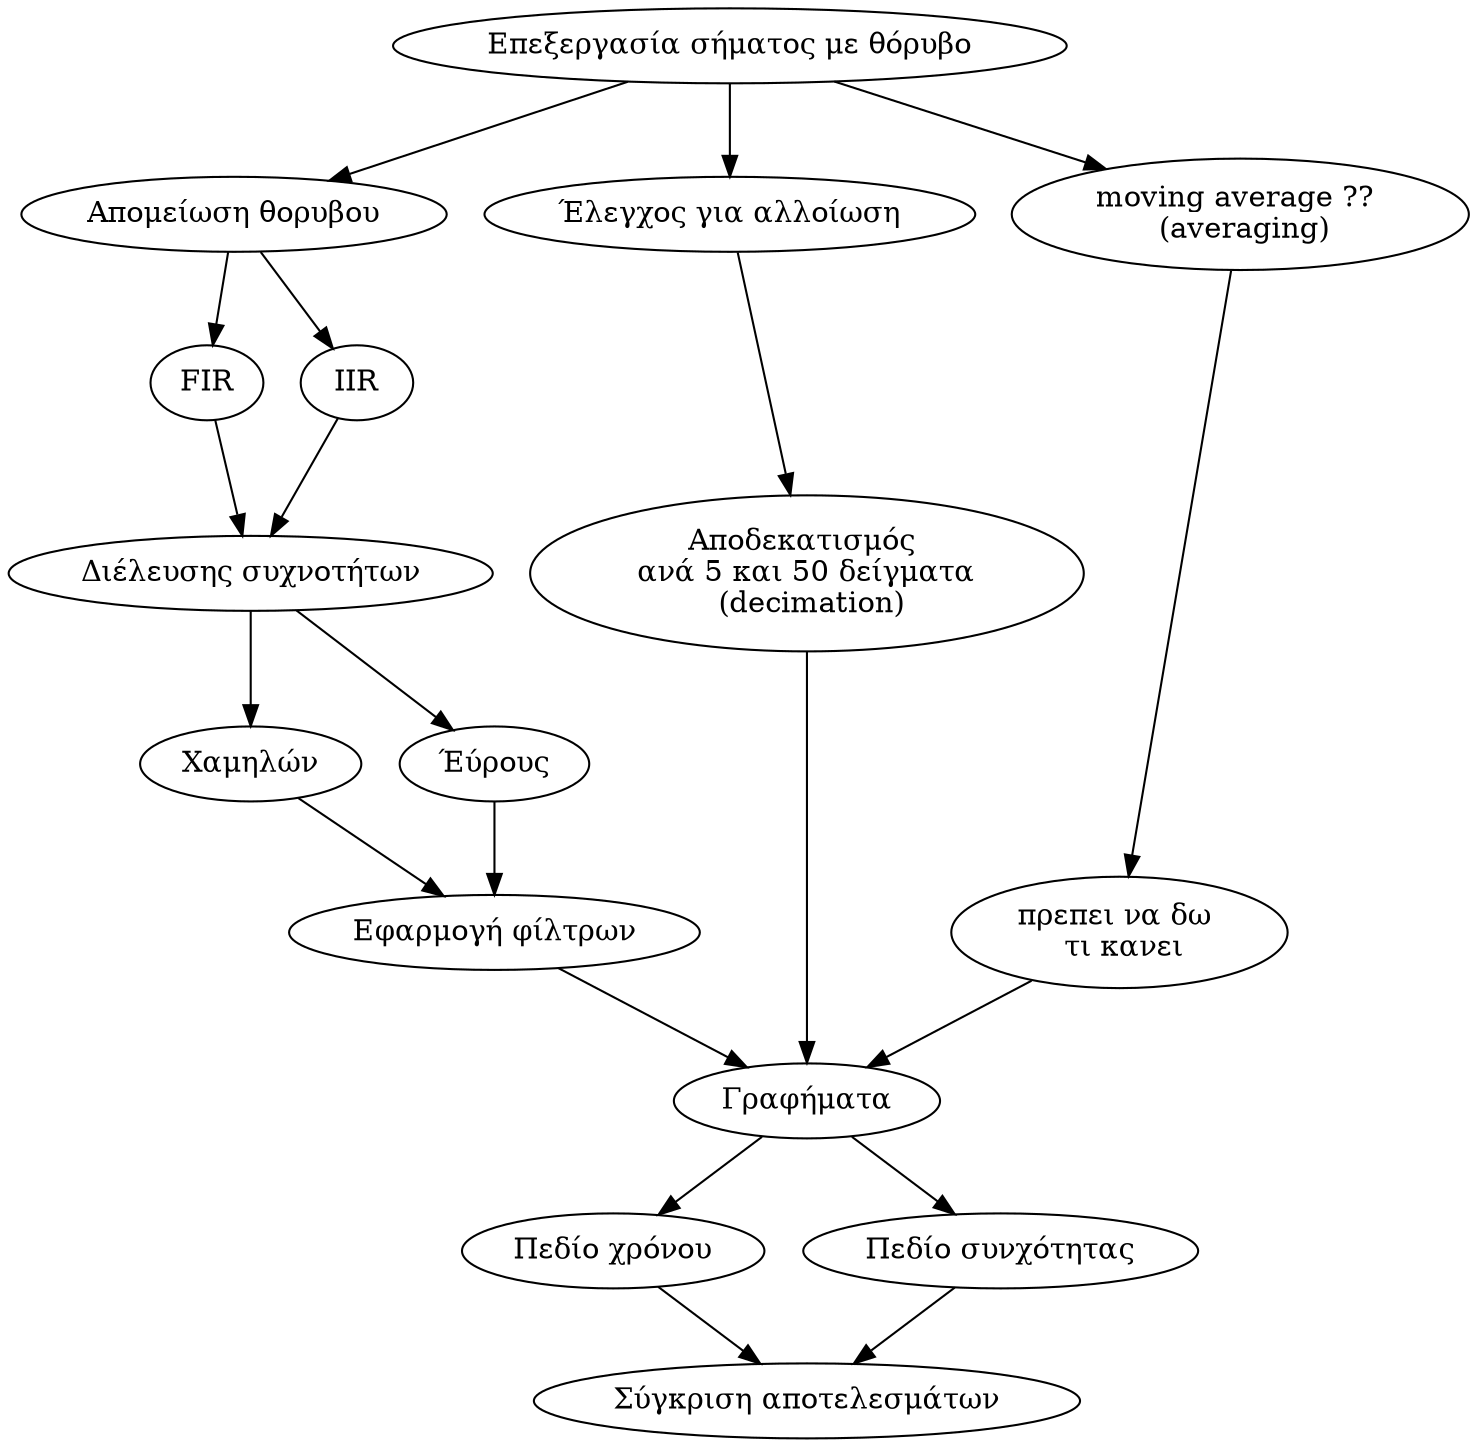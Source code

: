 digraph processing {
    "Επεξεργασία σήματος με θόρυβο" -> {
        "Απομείωση θορυβου"
        "Έλεγχος για αλλοίωση"
        "moving average ?? \n (averaging)"
    }

    "Απομείωση θορυβου" ->
    {
        "FIR"
        "IIR"
        } ->

        "Διέλευσης συχνοτήτων" ->
        {
            "Χαμηλών"
            "Έύρους"
            } ->

            "Εφαρμογή φίλτρων" ->
            "Γραφήματα" ->
            {"Πεδίο χρόνου" "Πεδίο συνχότητας" }->
            "Σύγκριση αποτελεσμάτων"

            "Έλεγχος για αλλοίωση" ->
            "Αποδεκατισμός \n ανά 5 και 50 δείγματα \n (decimation)" ->
            "Γραφήματα"


            "moving average ?? \n (averaging)" ->
            "πρεπει να δω \n τι κανει" ->
            "Γραφήματα"


}
